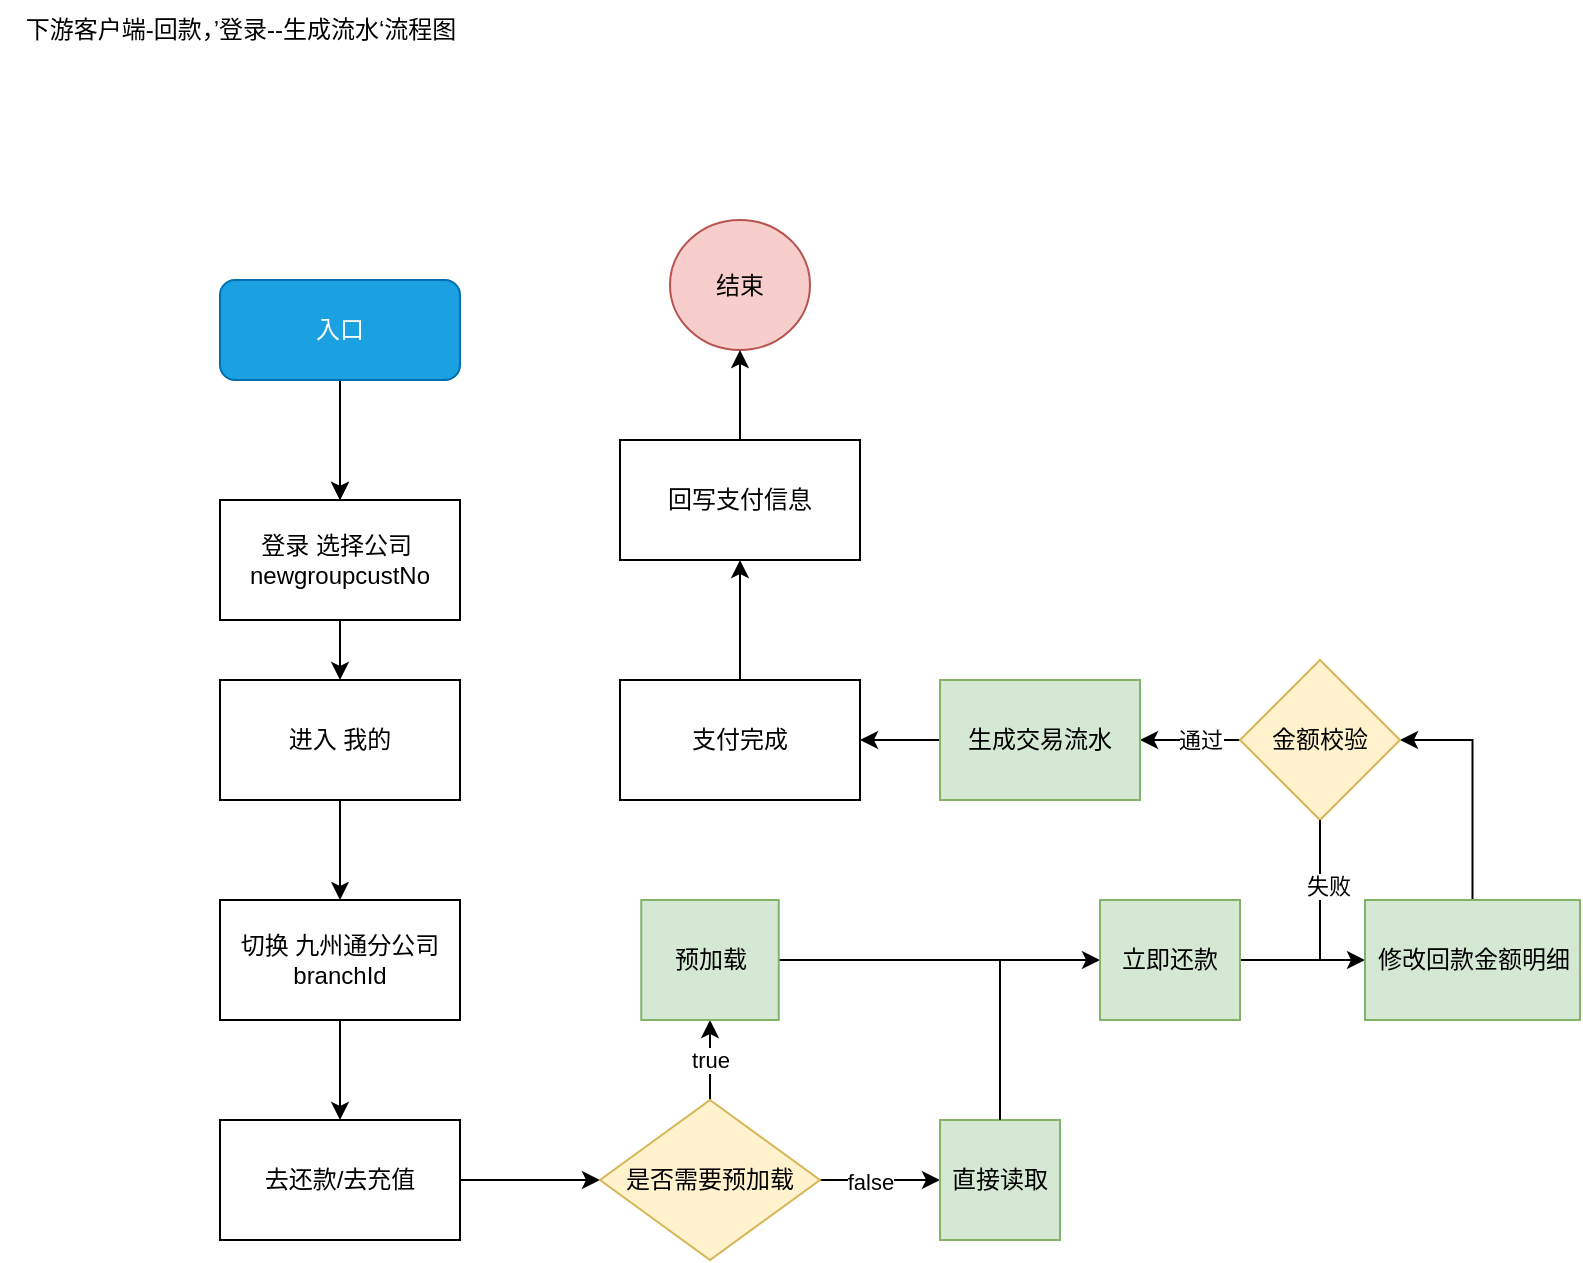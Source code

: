 <mxfile version="22.1.18" type="github">
  <diagram name="第 1 页" id="ARMjeT0RUqKwLvwRUQr0">
    <mxGraphModel dx="1221" dy="630" grid="1" gridSize="10" guides="1" tooltips="1" connect="1" arrows="1" fold="1" page="1" pageScale="1" pageWidth="827" pageHeight="1169" math="0" shadow="0">
      <root>
        <mxCell id="0" />
        <mxCell id="1" parent="0" />
        <mxCell id="jhSxaOH5ONNa692QC93M-29" value="" style="edgeStyle=orthogonalEdgeStyle;rounded=0;orthogonalLoop=1;jettySize=auto;html=1;" parent="1" source="jhSxaOH5ONNa692QC93M-28" target="jhSxaOH5ONNa692QC93M-4" edge="1">
          <mxGeometry relative="1" as="geometry" />
        </mxCell>
        <mxCell id="jhSxaOH5ONNa692QC93M-28" value="入口" style="rounded=1;whiteSpace=wrap;html=1;fillColor=#1ba1e2;fontColor=#ffffff;strokeColor=#006EAF;" parent="1" vertex="1">
          <mxGeometry x="120" y="170" width="120" height="50" as="geometry" />
        </mxCell>
        <mxCell id="jhSxaOH5ONNa692QC93M-2" value="" style="endArrow=classic;html=1;rounded=0;" parent="1" edge="1">
          <mxGeometry width="50" height="50" relative="1" as="geometry">
            <mxPoint x="180" y="230" as="sourcePoint" />
            <mxPoint x="180" y="280" as="targetPoint" />
          </mxGeometry>
        </mxCell>
        <mxCell id="jhSxaOH5ONNa692QC93M-34" style="edgeStyle=orthogonalEdgeStyle;rounded=0;orthogonalLoop=1;jettySize=auto;html=1;entryX=0.5;entryY=0;entryDx=0;entryDy=0;" parent="1" source="jhSxaOH5ONNa692QC93M-4" target="jhSxaOH5ONNa692QC93M-9" edge="1">
          <mxGeometry relative="1" as="geometry" />
        </mxCell>
        <mxCell id="jhSxaOH5ONNa692QC93M-4" value="登录 选择公司&amp;nbsp;&lt;br&gt;newgroupcustNo" style="rounded=0;whiteSpace=wrap;html=1;" parent="1" vertex="1">
          <mxGeometry x="120" y="280" width="120" height="60" as="geometry" />
        </mxCell>
        <mxCell id="jhSxaOH5ONNa692QC93M-36" style="edgeStyle=orthogonalEdgeStyle;rounded=0;orthogonalLoop=1;jettySize=auto;html=1;entryX=0.5;entryY=0;entryDx=0;entryDy=0;" parent="1" source="jhSxaOH5ONNa692QC93M-6" target="jhSxaOH5ONNa692QC93M-12" edge="1">
          <mxGeometry relative="1" as="geometry" />
        </mxCell>
        <mxCell id="jhSxaOH5ONNa692QC93M-6" value="切换 九州通分公司&lt;br&gt;branchId" style="rounded=0;whiteSpace=wrap;html=1;" parent="1" vertex="1">
          <mxGeometry x="120" y="480" width="120" height="60" as="geometry" />
        </mxCell>
        <mxCell id="jhSxaOH5ONNa692QC93M-35" style="edgeStyle=orthogonalEdgeStyle;rounded=0;orthogonalLoop=1;jettySize=auto;html=1;entryX=0.5;entryY=0;entryDx=0;entryDy=0;" parent="1" source="jhSxaOH5ONNa692QC93M-9" target="jhSxaOH5ONNa692QC93M-6" edge="1">
          <mxGeometry relative="1" as="geometry" />
        </mxCell>
        <mxCell id="jhSxaOH5ONNa692QC93M-9" value="进入 我的" style="rounded=0;whiteSpace=wrap;html=1;" parent="1" vertex="1">
          <mxGeometry x="120" y="370" width="120" height="60" as="geometry" />
        </mxCell>
        <mxCell id="jhSxaOH5ONNa692QC93M-15" value="" style="edgeStyle=orthogonalEdgeStyle;rounded=0;orthogonalLoop=1;jettySize=auto;html=1;" parent="1" source="jhSxaOH5ONNa692QC93M-12" target="jhSxaOH5ONNa692QC93M-14" edge="1">
          <mxGeometry relative="1" as="geometry" />
        </mxCell>
        <mxCell id="jhSxaOH5ONNa692QC93M-12" value="去还款/去充值" style="rounded=0;whiteSpace=wrap;html=1;" parent="1" vertex="1">
          <mxGeometry x="120" y="590" width="120" height="60" as="geometry" />
        </mxCell>
        <mxCell id="jhSxaOH5ONNa692QC93M-17" value="" style="edgeStyle=orthogonalEdgeStyle;rounded=0;orthogonalLoop=1;jettySize=auto;html=1;" parent="1" source="jhSxaOH5ONNa692QC93M-14" target="jhSxaOH5ONNa692QC93M-16" edge="1">
          <mxGeometry relative="1" as="geometry" />
        </mxCell>
        <mxCell id="jhSxaOH5ONNa692QC93M-18" value="false&lt;br&gt;" style="edgeLabel;html=1;align=center;verticalAlign=middle;resizable=0;points=[];" parent="jhSxaOH5ONNa692QC93M-17" vertex="1" connectable="0">
          <mxGeometry x="-0.178" y="-1" relative="1" as="geometry">
            <mxPoint as="offset" />
          </mxGeometry>
        </mxCell>
        <mxCell id="jhSxaOH5ONNa692QC93M-21" value="true" style="edgeStyle=orthogonalEdgeStyle;rounded=0;orthogonalLoop=1;jettySize=auto;html=1;" parent="1" source="jhSxaOH5ONNa692QC93M-14" target="jhSxaOH5ONNa692QC93M-20" edge="1">
          <mxGeometry relative="1" as="geometry" />
        </mxCell>
        <mxCell id="jhSxaOH5ONNa692QC93M-14" value="是否需要预加载" style="rhombus;whiteSpace=wrap;html=1;rounded=0;fillColor=#fff2cc;strokeColor=#d6b656;" parent="1" vertex="1">
          <mxGeometry x="310" y="580" width="110" height="80" as="geometry" />
        </mxCell>
        <mxCell id="jhSxaOH5ONNa692QC93M-16" value="直接读取" style="whiteSpace=wrap;html=1;rounded=0;fillColor=#d5e8d4;strokeColor=#82b366;" parent="1" vertex="1">
          <mxGeometry x="480" y="590" width="60" height="60" as="geometry" />
        </mxCell>
        <mxCell id="jhSxaOH5ONNa692QC93M-40" value="" style="edgeStyle=orthogonalEdgeStyle;rounded=0;orthogonalLoop=1;jettySize=auto;html=1;" parent="1" source="jhSxaOH5ONNa692QC93M-20" target="jhSxaOH5ONNa692QC93M-39" edge="1">
          <mxGeometry relative="1" as="geometry" />
        </mxCell>
        <mxCell id="jhSxaOH5ONNa692QC93M-20" value="预加载" style="whiteSpace=wrap;html=1;rounded=0;fillColor=#d5e8d4;strokeColor=#82b366;" parent="1" vertex="1">
          <mxGeometry x="330.63" y="480" width="68.75" height="60" as="geometry" />
        </mxCell>
        <mxCell id="jhSxaOH5ONNa692QC93M-43" value="" style="edgeStyle=orthogonalEdgeStyle;rounded=0;orthogonalLoop=1;jettySize=auto;html=1;" parent="1" source="jhSxaOH5ONNa692QC93M-39" target="jhSxaOH5ONNa692QC93M-42" edge="1">
          <mxGeometry relative="1" as="geometry" />
        </mxCell>
        <mxCell id="jhSxaOH5ONNa692QC93M-39" value="立即还款" style="whiteSpace=wrap;html=1;rounded=0;fillColor=#d5e8d4;strokeColor=#82b366;" parent="1" vertex="1">
          <mxGeometry x="560" y="480" width="70" height="60" as="geometry" />
        </mxCell>
        <mxCell id="jhSxaOH5ONNa692QC93M-78" style="edgeStyle=orthogonalEdgeStyle;rounded=0;orthogonalLoop=1;jettySize=auto;html=1;entryX=1;entryY=0.5;entryDx=0;entryDy=0;" parent="1" source="jhSxaOH5ONNa692QC93M-42" target="jhSxaOH5ONNa692QC93M-60" edge="1">
          <mxGeometry relative="1" as="geometry" />
        </mxCell>
        <mxCell id="jhSxaOH5ONNa692QC93M-42" value="修改回款金额明细" style="whiteSpace=wrap;html=1;rounded=0;fillColor=#d5e8d4;strokeColor=#82b366;" parent="1" vertex="1">
          <mxGeometry x="692.5" y="480" width="107.5" height="60" as="geometry" />
        </mxCell>
        <mxCell id="jhSxaOH5ONNa692QC93M-50" value="" style="endArrow=none;html=1;rounded=0;exitX=0.5;exitY=0;exitDx=0;exitDy=0;" parent="1" source="jhSxaOH5ONNa692QC93M-16" edge="1">
          <mxGeometry width="50" height="50" relative="1" as="geometry">
            <mxPoint x="670" y="500" as="sourcePoint" />
            <mxPoint x="510" y="510" as="targetPoint" />
          </mxGeometry>
        </mxCell>
        <mxCell id="jhSxaOH5ONNa692QC93M-79" style="edgeStyle=orthogonalEdgeStyle;rounded=0;orthogonalLoop=1;jettySize=auto;html=1;entryX=1;entryY=0.5;entryDx=0;entryDy=0;" parent="1" source="jhSxaOH5ONNa692QC93M-60" target="jhSxaOH5ONNa692QC93M-68" edge="1">
          <mxGeometry relative="1" as="geometry" />
        </mxCell>
        <mxCell id="jhSxaOH5ONNa692QC93M-85" value="通过" style="edgeLabel;html=1;align=center;verticalAlign=middle;resizable=0;points=[];" parent="jhSxaOH5ONNa692QC93M-79" vertex="1" connectable="0">
          <mxGeometry x="0.373" relative="1" as="geometry">
            <mxPoint x="14" as="offset" />
          </mxGeometry>
        </mxCell>
        <mxCell id="jhSxaOH5ONNa692QC93M-60" value="金额校验" style="rhombus;whiteSpace=wrap;html=1;rounded=0;fillColor=#fff2cc;strokeColor=#d6b656;" parent="1" vertex="1">
          <mxGeometry x="630" y="360" width="80" height="80" as="geometry" />
        </mxCell>
        <mxCell id="svU6l3ukT8-pbaPzspIF-5" value="" style="edgeStyle=orthogonalEdgeStyle;rounded=0;orthogonalLoop=1;jettySize=auto;html=1;" edge="1" parent="1" source="jhSxaOH5ONNa692QC93M-68" target="svU6l3ukT8-pbaPzspIF-4">
          <mxGeometry relative="1" as="geometry" />
        </mxCell>
        <mxCell id="jhSxaOH5ONNa692QC93M-68" value="生成交易流水" style="whiteSpace=wrap;html=1;rounded=0;fillColor=#d5e8d4;strokeColor=#82b366;" parent="1" vertex="1">
          <mxGeometry x="480" y="370" width="100" height="60" as="geometry" />
        </mxCell>
        <mxCell id="jhSxaOH5ONNa692QC93M-82" value="" style="endArrow=none;html=1;rounded=0;" parent="1" edge="1">
          <mxGeometry width="50" height="50" relative="1" as="geometry">
            <mxPoint x="670" y="510" as="sourcePoint" />
            <mxPoint x="670" y="440" as="targetPoint" />
          </mxGeometry>
        </mxCell>
        <mxCell id="jhSxaOH5ONNa692QC93M-83" value="失败" style="edgeLabel;html=1;align=center;verticalAlign=middle;resizable=0;points=[];" parent="jhSxaOH5ONNa692QC93M-82" vertex="1" connectable="0">
          <mxGeometry x="0.057" y="-4" relative="1" as="geometry">
            <mxPoint as="offset" />
          </mxGeometry>
        </mxCell>
        <mxCell id="jhSxaOH5ONNa692QC93M-88" value="结束" style="ellipse;whiteSpace=wrap;html=1;rounded=0;fillColor=#f8cecc;strokeColor=#b85450;" parent="1" vertex="1">
          <mxGeometry x="345" y="140" width="70" height="65" as="geometry" />
        </mxCell>
        <mxCell id="svU6l3ukT8-pbaPzspIF-2" value="下游客户端-回款，’登录--生成流水‘流程图" style="text;html=1;align=center;verticalAlign=middle;resizable=0;points=[];autosize=1;strokeColor=none;fillColor=none;" vertex="1" parent="1">
          <mxGeometry x="10" y="30" width="240" height="30" as="geometry" />
        </mxCell>
        <mxCell id="svU6l3ukT8-pbaPzspIF-11" value="" style="edgeStyle=orthogonalEdgeStyle;rounded=0;orthogonalLoop=1;jettySize=auto;html=1;" edge="1" parent="1" source="svU6l3ukT8-pbaPzspIF-4" target="svU6l3ukT8-pbaPzspIF-10">
          <mxGeometry relative="1" as="geometry" />
        </mxCell>
        <mxCell id="svU6l3ukT8-pbaPzspIF-4" value="支付完成" style="whiteSpace=wrap;html=1;rounded=0;" vertex="1" parent="1">
          <mxGeometry x="320" y="370" width="120" height="60" as="geometry" />
        </mxCell>
        <mxCell id="svU6l3ukT8-pbaPzspIF-12" style="edgeStyle=orthogonalEdgeStyle;rounded=0;orthogonalLoop=1;jettySize=auto;html=1;" edge="1" parent="1" source="svU6l3ukT8-pbaPzspIF-10" target="jhSxaOH5ONNa692QC93M-88">
          <mxGeometry relative="1" as="geometry" />
        </mxCell>
        <mxCell id="svU6l3ukT8-pbaPzspIF-10" value="回写支付信息" style="whiteSpace=wrap;html=1;rounded=0;" vertex="1" parent="1">
          <mxGeometry x="320" y="250" width="120" height="60" as="geometry" />
        </mxCell>
      </root>
    </mxGraphModel>
  </diagram>
</mxfile>
